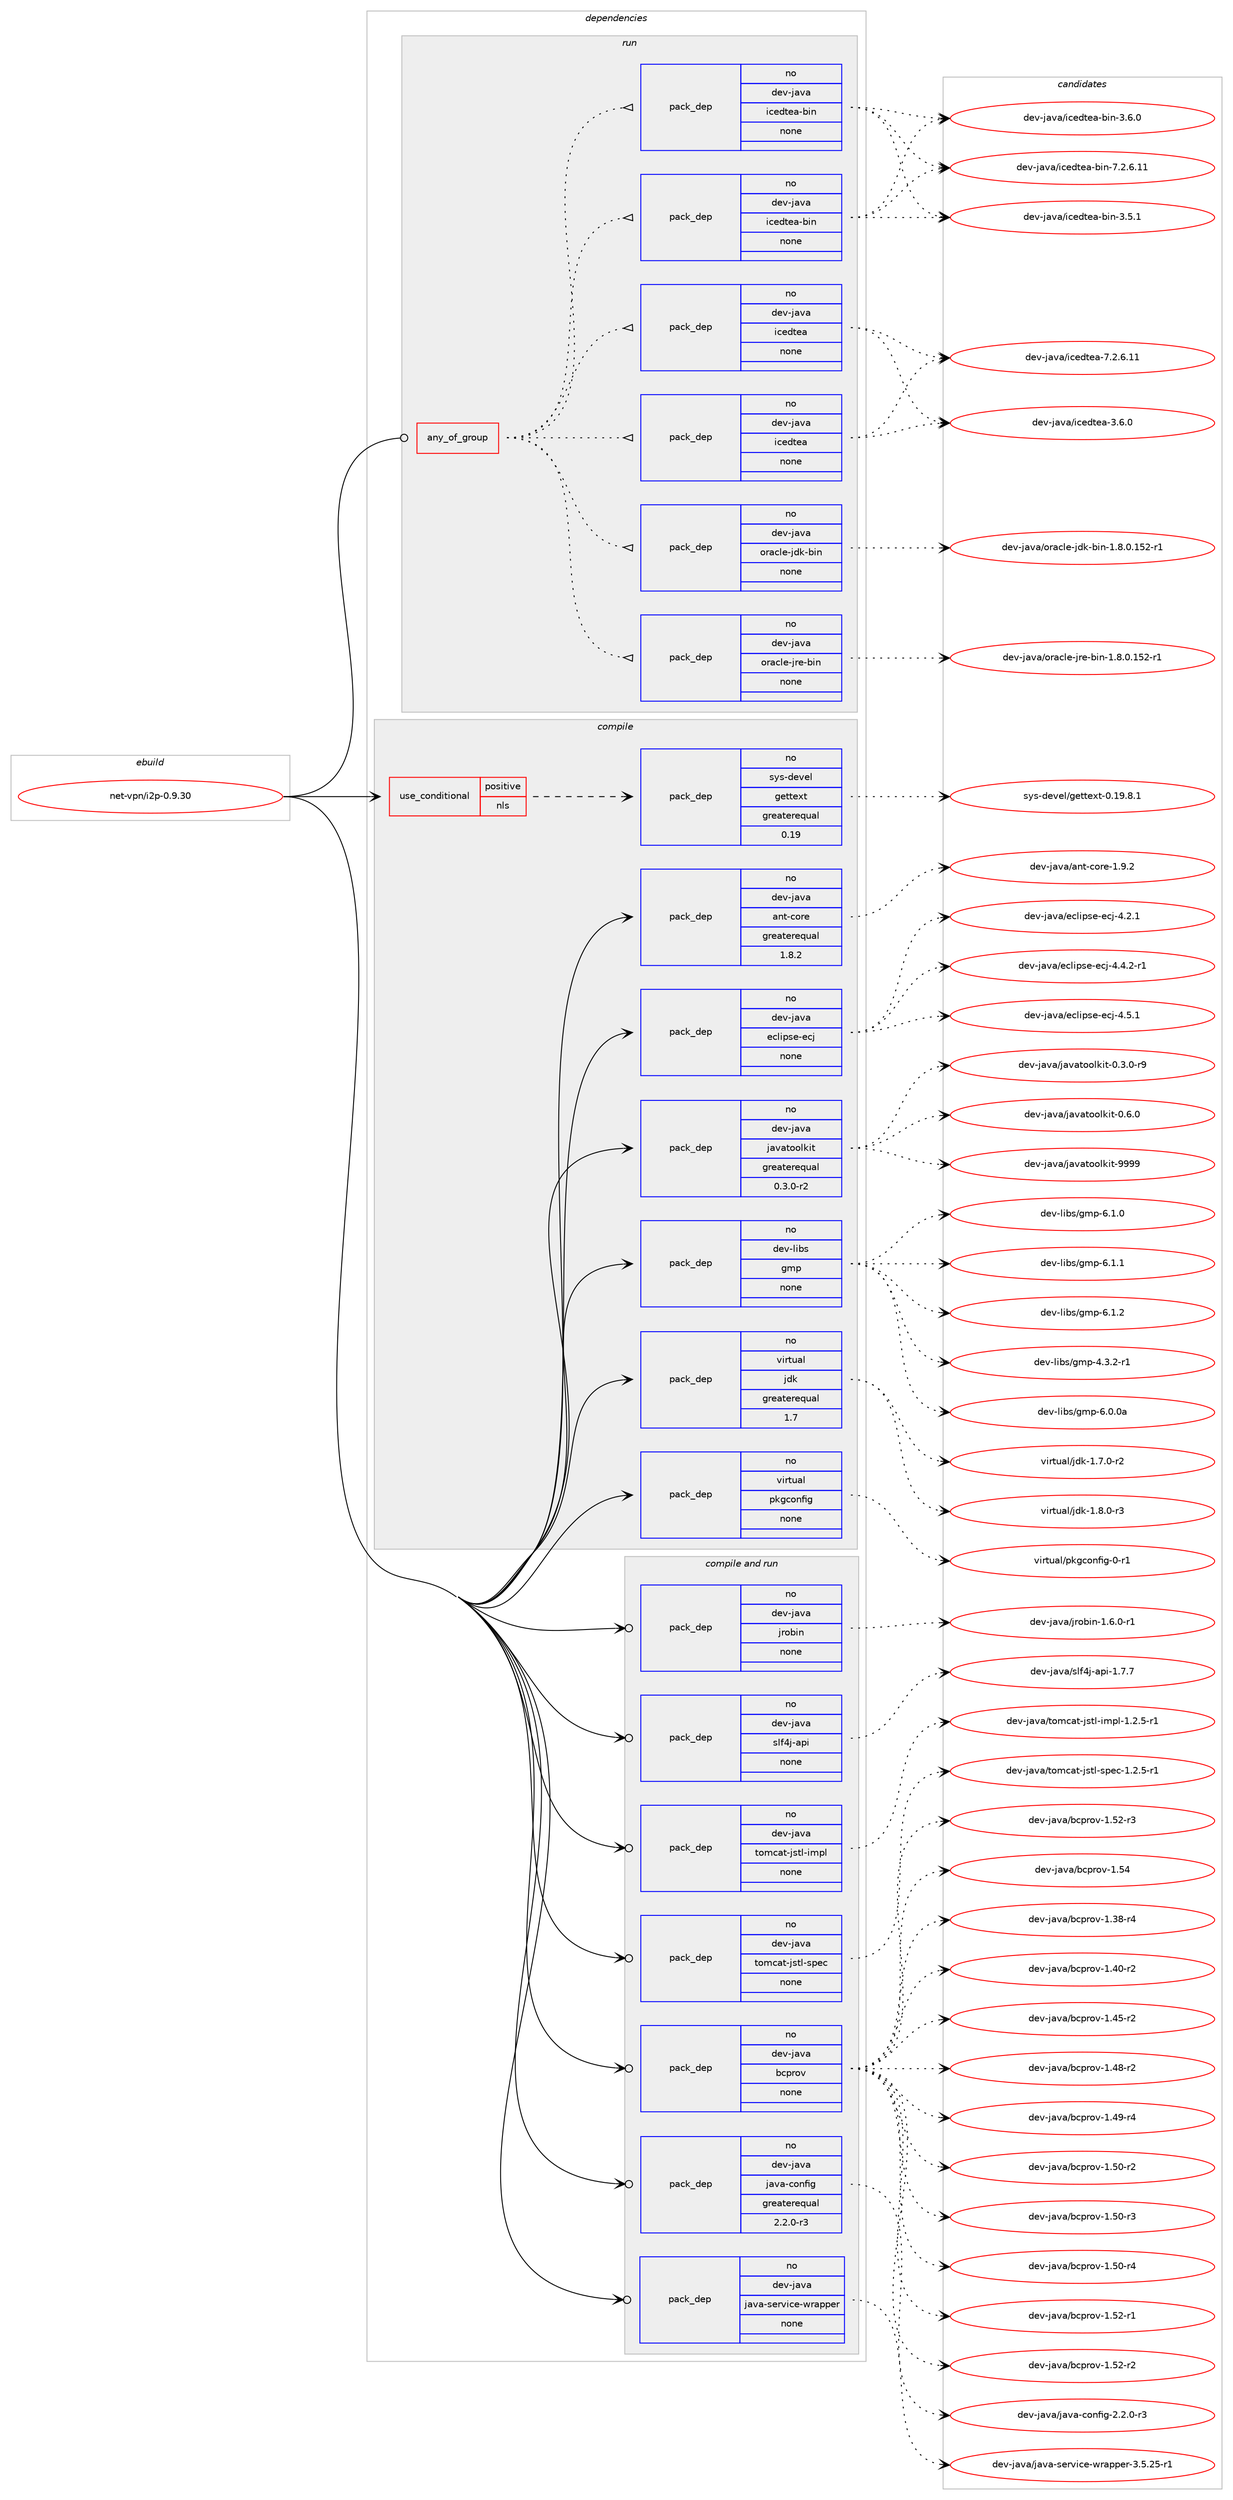 digraph prolog {

# *************
# Graph options
# *************

newrank=true;
concentrate=true;
compound=true;
graph [rankdir=LR,fontname=Helvetica,fontsize=10,ranksep=1.5];#, ranksep=2.5, nodesep=0.2];
edge  [arrowhead=vee];
node  [fontname=Helvetica,fontsize=10];

# **********
# The ebuild
# **********

subgraph cluster_leftcol {
color=gray;
rank=same;
label=<<i>ebuild</i>>;
id [label="net-vpn/i2p-0.9.30", color=red, width=4, href="../net-vpn/i2p-0.9.30.svg"];
}

# ****************
# The dependencies
# ****************

subgraph cluster_midcol {
color=gray;
label=<<i>dependencies</i>>;
subgraph cluster_compile {
fillcolor="#eeeeee";
style=filled;
label=<<i>compile</i>>;
subgraph cond108039 {
dependency437487 [label=<<TABLE BORDER="0" CELLBORDER="1" CELLSPACING="0" CELLPADDING="4"><TR><TD ROWSPAN="3" CELLPADDING="10">use_conditional</TD></TR><TR><TD>positive</TD></TR><TR><TD>nls</TD></TR></TABLE>>, shape=none, color=red];
subgraph pack321866 {
dependency437488 [label=<<TABLE BORDER="0" CELLBORDER="1" CELLSPACING="0" CELLPADDING="4" WIDTH="220"><TR><TD ROWSPAN="6" CELLPADDING="30">pack_dep</TD></TR><TR><TD WIDTH="110">no</TD></TR><TR><TD>sys-devel</TD></TR><TR><TD>gettext</TD></TR><TR><TD>greaterequal</TD></TR><TR><TD>0.19</TD></TR></TABLE>>, shape=none, color=blue];
}
dependency437487:e -> dependency437488:w [weight=20,style="dashed",arrowhead="vee"];
}
id:e -> dependency437487:w [weight=20,style="solid",arrowhead="vee"];
subgraph pack321867 {
dependency437489 [label=<<TABLE BORDER="0" CELLBORDER="1" CELLSPACING="0" CELLPADDING="4" WIDTH="220"><TR><TD ROWSPAN="6" CELLPADDING="30">pack_dep</TD></TR><TR><TD WIDTH="110">no</TD></TR><TR><TD>dev-java</TD></TR><TR><TD>ant-core</TD></TR><TR><TD>greaterequal</TD></TR><TR><TD>1.8.2</TD></TR></TABLE>>, shape=none, color=blue];
}
id:e -> dependency437489:w [weight=20,style="solid",arrowhead="vee"];
subgraph pack321868 {
dependency437490 [label=<<TABLE BORDER="0" CELLBORDER="1" CELLSPACING="0" CELLPADDING="4" WIDTH="220"><TR><TD ROWSPAN="6" CELLPADDING="30">pack_dep</TD></TR><TR><TD WIDTH="110">no</TD></TR><TR><TD>dev-java</TD></TR><TR><TD>eclipse-ecj</TD></TR><TR><TD>none</TD></TR><TR><TD></TD></TR></TABLE>>, shape=none, color=blue];
}
id:e -> dependency437490:w [weight=20,style="solid",arrowhead="vee"];
subgraph pack321869 {
dependency437491 [label=<<TABLE BORDER="0" CELLBORDER="1" CELLSPACING="0" CELLPADDING="4" WIDTH="220"><TR><TD ROWSPAN="6" CELLPADDING="30">pack_dep</TD></TR><TR><TD WIDTH="110">no</TD></TR><TR><TD>dev-java</TD></TR><TR><TD>javatoolkit</TD></TR><TR><TD>greaterequal</TD></TR><TR><TD>0.3.0-r2</TD></TR></TABLE>>, shape=none, color=blue];
}
id:e -> dependency437491:w [weight=20,style="solid",arrowhead="vee"];
subgraph pack321870 {
dependency437492 [label=<<TABLE BORDER="0" CELLBORDER="1" CELLSPACING="0" CELLPADDING="4" WIDTH="220"><TR><TD ROWSPAN="6" CELLPADDING="30">pack_dep</TD></TR><TR><TD WIDTH="110">no</TD></TR><TR><TD>dev-libs</TD></TR><TR><TD>gmp</TD></TR><TR><TD>none</TD></TR><TR><TD></TD></TR></TABLE>>, shape=none, color=blue];
}
id:e -> dependency437492:w [weight=20,style="solid",arrowhead="vee"];
subgraph pack321871 {
dependency437493 [label=<<TABLE BORDER="0" CELLBORDER="1" CELLSPACING="0" CELLPADDING="4" WIDTH="220"><TR><TD ROWSPAN="6" CELLPADDING="30">pack_dep</TD></TR><TR><TD WIDTH="110">no</TD></TR><TR><TD>virtual</TD></TR><TR><TD>jdk</TD></TR><TR><TD>greaterequal</TD></TR><TR><TD>1.7</TD></TR></TABLE>>, shape=none, color=blue];
}
id:e -> dependency437493:w [weight=20,style="solid",arrowhead="vee"];
subgraph pack321872 {
dependency437494 [label=<<TABLE BORDER="0" CELLBORDER="1" CELLSPACING="0" CELLPADDING="4" WIDTH="220"><TR><TD ROWSPAN="6" CELLPADDING="30">pack_dep</TD></TR><TR><TD WIDTH="110">no</TD></TR><TR><TD>virtual</TD></TR><TR><TD>pkgconfig</TD></TR><TR><TD>none</TD></TR><TR><TD></TD></TR></TABLE>>, shape=none, color=blue];
}
id:e -> dependency437494:w [weight=20,style="solid",arrowhead="vee"];
}
subgraph cluster_compileandrun {
fillcolor="#eeeeee";
style=filled;
label=<<i>compile and run</i>>;
subgraph pack321873 {
dependency437495 [label=<<TABLE BORDER="0" CELLBORDER="1" CELLSPACING="0" CELLPADDING="4" WIDTH="220"><TR><TD ROWSPAN="6" CELLPADDING="30">pack_dep</TD></TR><TR><TD WIDTH="110">no</TD></TR><TR><TD>dev-java</TD></TR><TR><TD>bcprov</TD></TR><TR><TD>none</TD></TR><TR><TD></TD></TR></TABLE>>, shape=none, color=blue];
}
id:e -> dependency437495:w [weight=20,style="solid",arrowhead="odotvee"];
subgraph pack321874 {
dependency437496 [label=<<TABLE BORDER="0" CELLBORDER="1" CELLSPACING="0" CELLPADDING="4" WIDTH="220"><TR><TD ROWSPAN="6" CELLPADDING="30">pack_dep</TD></TR><TR><TD WIDTH="110">no</TD></TR><TR><TD>dev-java</TD></TR><TR><TD>java-config</TD></TR><TR><TD>greaterequal</TD></TR><TR><TD>2.2.0-r3</TD></TR></TABLE>>, shape=none, color=blue];
}
id:e -> dependency437496:w [weight=20,style="solid",arrowhead="odotvee"];
subgraph pack321875 {
dependency437497 [label=<<TABLE BORDER="0" CELLBORDER="1" CELLSPACING="0" CELLPADDING="4" WIDTH="220"><TR><TD ROWSPAN="6" CELLPADDING="30">pack_dep</TD></TR><TR><TD WIDTH="110">no</TD></TR><TR><TD>dev-java</TD></TR><TR><TD>java-service-wrapper</TD></TR><TR><TD>none</TD></TR><TR><TD></TD></TR></TABLE>>, shape=none, color=blue];
}
id:e -> dependency437497:w [weight=20,style="solid",arrowhead="odotvee"];
subgraph pack321876 {
dependency437498 [label=<<TABLE BORDER="0" CELLBORDER="1" CELLSPACING="0" CELLPADDING="4" WIDTH="220"><TR><TD ROWSPAN="6" CELLPADDING="30">pack_dep</TD></TR><TR><TD WIDTH="110">no</TD></TR><TR><TD>dev-java</TD></TR><TR><TD>jrobin</TD></TR><TR><TD>none</TD></TR><TR><TD></TD></TR></TABLE>>, shape=none, color=blue];
}
id:e -> dependency437498:w [weight=20,style="solid",arrowhead="odotvee"];
subgraph pack321877 {
dependency437499 [label=<<TABLE BORDER="0" CELLBORDER="1" CELLSPACING="0" CELLPADDING="4" WIDTH="220"><TR><TD ROWSPAN="6" CELLPADDING="30">pack_dep</TD></TR><TR><TD WIDTH="110">no</TD></TR><TR><TD>dev-java</TD></TR><TR><TD>slf4j-api</TD></TR><TR><TD>none</TD></TR><TR><TD></TD></TR></TABLE>>, shape=none, color=blue];
}
id:e -> dependency437499:w [weight=20,style="solid",arrowhead="odotvee"];
subgraph pack321878 {
dependency437500 [label=<<TABLE BORDER="0" CELLBORDER="1" CELLSPACING="0" CELLPADDING="4" WIDTH="220"><TR><TD ROWSPAN="6" CELLPADDING="30">pack_dep</TD></TR><TR><TD WIDTH="110">no</TD></TR><TR><TD>dev-java</TD></TR><TR><TD>tomcat-jstl-impl</TD></TR><TR><TD>none</TD></TR><TR><TD></TD></TR></TABLE>>, shape=none, color=blue];
}
id:e -> dependency437500:w [weight=20,style="solid",arrowhead="odotvee"];
subgraph pack321879 {
dependency437501 [label=<<TABLE BORDER="0" CELLBORDER="1" CELLSPACING="0" CELLPADDING="4" WIDTH="220"><TR><TD ROWSPAN="6" CELLPADDING="30">pack_dep</TD></TR><TR><TD WIDTH="110">no</TD></TR><TR><TD>dev-java</TD></TR><TR><TD>tomcat-jstl-spec</TD></TR><TR><TD>none</TD></TR><TR><TD></TD></TR></TABLE>>, shape=none, color=blue];
}
id:e -> dependency437501:w [weight=20,style="solid",arrowhead="odotvee"];
}
subgraph cluster_run {
fillcolor="#eeeeee";
style=filled;
label=<<i>run</i>>;
subgraph any7345 {
dependency437502 [label=<<TABLE BORDER="0" CELLBORDER="1" CELLSPACING="0" CELLPADDING="4"><TR><TD CELLPADDING="10">any_of_group</TD></TR></TABLE>>, shape=none, color=red];subgraph pack321880 {
dependency437503 [label=<<TABLE BORDER="0" CELLBORDER="1" CELLSPACING="0" CELLPADDING="4" WIDTH="220"><TR><TD ROWSPAN="6" CELLPADDING="30">pack_dep</TD></TR><TR><TD WIDTH="110">no</TD></TR><TR><TD>dev-java</TD></TR><TR><TD>icedtea</TD></TR><TR><TD>none</TD></TR><TR><TD></TD></TR></TABLE>>, shape=none, color=blue];
}
dependency437502:e -> dependency437503:w [weight=20,style="dotted",arrowhead="oinv"];
subgraph pack321881 {
dependency437504 [label=<<TABLE BORDER="0" CELLBORDER="1" CELLSPACING="0" CELLPADDING="4" WIDTH="220"><TR><TD ROWSPAN="6" CELLPADDING="30">pack_dep</TD></TR><TR><TD WIDTH="110">no</TD></TR><TR><TD>dev-java</TD></TR><TR><TD>icedtea</TD></TR><TR><TD>none</TD></TR><TR><TD></TD></TR></TABLE>>, shape=none, color=blue];
}
dependency437502:e -> dependency437504:w [weight=20,style="dotted",arrowhead="oinv"];
subgraph pack321882 {
dependency437505 [label=<<TABLE BORDER="0" CELLBORDER="1" CELLSPACING="0" CELLPADDING="4" WIDTH="220"><TR><TD ROWSPAN="6" CELLPADDING="30">pack_dep</TD></TR><TR><TD WIDTH="110">no</TD></TR><TR><TD>dev-java</TD></TR><TR><TD>icedtea-bin</TD></TR><TR><TD>none</TD></TR><TR><TD></TD></TR></TABLE>>, shape=none, color=blue];
}
dependency437502:e -> dependency437505:w [weight=20,style="dotted",arrowhead="oinv"];
subgraph pack321883 {
dependency437506 [label=<<TABLE BORDER="0" CELLBORDER="1" CELLSPACING="0" CELLPADDING="4" WIDTH="220"><TR><TD ROWSPAN="6" CELLPADDING="30">pack_dep</TD></TR><TR><TD WIDTH="110">no</TD></TR><TR><TD>dev-java</TD></TR><TR><TD>icedtea-bin</TD></TR><TR><TD>none</TD></TR><TR><TD></TD></TR></TABLE>>, shape=none, color=blue];
}
dependency437502:e -> dependency437506:w [weight=20,style="dotted",arrowhead="oinv"];
subgraph pack321884 {
dependency437507 [label=<<TABLE BORDER="0" CELLBORDER="1" CELLSPACING="0" CELLPADDING="4" WIDTH="220"><TR><TD ROWSPAN="6" CELLPADDING="30">pack_dep</TD></TR><TR><TD WIDTH="110">no</TD></TR><TR><TD>dev-java</TD></TR><TR><TD>oracle-jre-bin</TD></TR><TR><TD>none</TD></TR><TR><TD></TD></TR></TABLE>>, shape=none, color=blue];
}
dependency437502:e -> dependency437507:w [weight=20,style="dotted",arrowhead="oinv"];
subgraph pack321885 {
dependency437508 [label=<<TABLE BORDER="0" CELLBORDER="1" CELLSPACING="0" CELLPADDING="4" WIDTH="220"><TR><TD ROWSPAN="6" CELLPADDING="30">pack_dep</TD></TR><TR><TD WIDTH="110">no</TD></TR><TR><TD>dev-java</TD></TR><TR><TD>oracle-jdk-bin</TD></TR><TR><TD>none</TD></TR><TR><TD></TD></TR></TABLE>>, shape=none, color=blue];
}
dependency437502:e -> dependency437508:w [weight=20,style="dotted",arrowhead="oinv"];
}
id:e -> dependency437502:w [weight=20,style="solid",arrowhead="odot"];
}
}

# **************
# The candidates
# **************

subgraph cluster_choices {
rank=same;
color=gray;
label=<<i>candidates</i>>;

subgraph choice321866 {
color=black;
nodesep=1;
choice1151211154510010111810110847103101116116101120116454846495746564649 [label="sys-devel/gettext-0.19.8.1", color=red, width=4,href="../sys-devel/gettext-0.19.8.1.svg"];
dependency437488:e -> choice1151211154510010111810110847103101116116101120116454846495746564649:w [style=dotted,weight="100"];
}
subgraph choice321867 {
color=black;
nodesep=1;
choice10010111845106971189747971101164599111114101454946574650 [label="dev-java/ant-core-1.9.2", color=red, width=4,href="../dev-java/ant-core-1.9.2.svg"];
dependency437489:e -> choice10010111845106971189747971101164599111114101454946574650:w [style=dotted,weight="100"];
}
subgraph choice321868 {
color=black;
nodesep=1;
choice10010111845106971189747101991081051121151014510199106455246504649 [label="dev-java/eclipse-ecj-4.2.1", color=red, width=4,href="../dev-java/eclipse-ecj-4.2.1.svg"];
choice100101118451069711897471019910810511211510145101991064552465246504511449 [label="dev-java/eclipse-ecj-4.4.2-r1", color=red, width=4,href="../dev-java/eclipse-ecj-4.4.2-r1.svg"];
choice10010111845106971189747101991081051121151014510199106455246534649 [label="dev-java/eclipse-ecj-4.5.1", color=red, width=4,href="../dev-java/eclipse-ecj-4.5.1.svg"];
dependency437490:e -> choice10010111845106971189747101991081051121151014510199106455246504649:w [style=dotted,weight="100"];
dependency437490:e -> choice100101118451069711897471019910810511211510145101991064552465246504511449:w [style=dotted,weight="100"];
dependency437490:e -> choice10010111845106971189747101991081051121151014510199106455246534649:w [style=dotted,weight="100"];
}
subgraph choice321869 {
color=black;
nodesep=1;
choice1001011184510697118974710697118971161111111081071051164548465146484511457 [label="dev-java/javatoolkit-0.3.0-r9", color=red, width=4,href="../dev-java/javatoolkit-0.3.0-r9.svg"];
choice100101118451069711897471069711897116111111108107105116454846544648 [label="dev-java/javatoolkit-0.6.0", color=red, width=4,href="../dev-java/javatoolkit-0.6.0.svg"];
choice1001011184510697118974710697118971161111111081071051164557575757 [label="dev-java/javatoolkit-9999", color=red, width=4,href="../dev-java/javatoolkit-9999.svg"];
dependency437491:e -> choice1001011184510697118974710697118971161111111081071051164548465146484511457:w [style=dotted,weight="100"];
dependency437491:e -> choice100101118451069711897471069711897116111111108107105116454846544648:w [style=dotted,weight="100"];
dependency437491:e -> choice1001011184510697118974710697118971161111111081071051164557575757:w [style=dotted,weight="100"];
}
subgraph choice321870 {
color=black;
nodesep=1;
choice1001011184510810598115471031091124552465146504511449 [label="dev-libs/gmp-4.3.2-r1", color=red, width=4,href="../dev-libs/gmp-4.3.2-r1.svg"];
choice10010111845108105981154710310911245544648464897 [label="dev-libs/gmp-6.0.0a", color=red, width=4,href="../dev-libs/gmp-6.0.0a.svg"];
choice100101118451081059811547103109112455446494648 [label="dev-libs/gmp-6.1.0", color=red, width=4,href="../dev-libs/gmp-6.1.0.svg"];
choice100101118451081059811547103109112455446494649 [label="dev-libs/gmp-6.1.1", color=red, width=4,href="../dev-libs/gmp-6.1.1.svg"];
choice100101118451081059811547103109112455446494650 [label="dev-libs/gmp-6.1.2", color=red, width=4,href="../dev-libs/gmp-6.1.2.svg"];
dependency437492:e -> choice1001011184510810598115471031091124552465146504511449:w [style=dotted,weight="100"];
dependency437492:e -> choice10010111845108105981154710310911245544648464897:w [style=dotted,weight="100"];
dependency437492:e -> choice100101118451081059811547103109112455446494648:w [style=dotted,weight="100"];
dependency437492:e -> choice100101118451081059811547103109112455446494649:w [style=dotted,weight="100"];
dependency437492:e -> choice100101118451081059811547103109112455446494650:w [style=dotted,weight="100"];
}
subgraph choice321871 {
color=black;
nodesep=1;
choice11810511411611797108471061001074549465546484511450 [label="virtual/jdk-1.7.0-r2", color=red, width=4,href="../virtual/jdk-1.7.0-r2.svg"];
choice11810511411611797108471061001074549465646484511451 [label="virtual/jdk-1.8.0-r3", color=red, width=4,href="../virtual/jdk-1.8.0-r3.svg"];
dependency437493:e -> choice11810511411611797108471061001074549465546484511450:w [style=dotted,weight="100"];
dependency437493:e -> choice11810511411611797108471061001074549465646484511451:w [style=dotted,weight="100"];
}
subgraph choice321872 {
color=black;
nodesep=1;
choice11810511411611797108471121071039911111010210510345484511449 [label="virtual/pkgconfig-0-r1", color=red, width=4,href="../virtual/pkgconfig-0-r1.svg"];
dependency437494:e -> choice11810511411611797108471121071039911111010210510345484511449:w [style=dotted,weight="100"];
}
subgraph choice321873 {
color=black;
nodesep=1;
choice10010111845106971189747989911211411111845494651564511452 [label="dev-java/bcprov-1.38-r4", color=red, width=4,href="../dev-java/bcprov-1.38-r4.svg"];
choice10010111845106971189747989911211411111845494652484511450 [label="dev-java/bcprov-1.40-r2", color=red, width=4,href="../dev-java/bcprov-1.40-r2.svg"];
choice10010111845106971189747989911211411111845494652534511450 [label="dev-java/bcprov-1.45-r2", color=red, width=4,href="../dev-java/bcprov-1.45-r2.svg"];
choice10010111845106971189747989911211411111845494652564511450 [label="dev-java/bcprov-1.48-r2", color=red, width=4,href="../dev-java/bcprov-1.48-r2.svg"];
choice10010111845106971189747989911211411111845494652574511452 [label="dev-java/bcprov-1.49-r4", color=red, width=4,href="../dev-java/bcprov-1.49-r4.svg"];
choice10010111845106971189747989911211411111845494653484511450 [label="dev-java/bcprov-1.50-r2", color=red, width=4,href="../dev-java/bcprov-1.50-r2.svg"];
choice10010111845106971189747989911211411111845494653484511451 [label="dev-java/bcprov-1.50-r3", color=red, width=4,href="../dev-java/bcprov-1.50-r3.svg"];
choice10010111845106971189747989911211411111845494653484511452 [label="dev-java/bcprov-1.50-r4", color=red, width=4,href="../dev-java/bcprov-1.50-r4.svg"];
choice10010111845106971189747989911211411111845494653504511449 [label="dev-java/bcprov-1.52-r1", color=red, width=4,href="../dev-java/bcprov-1.52-r1.svg"];
choice10010111845106971189747989911211411111845494653504511450 [label="dev-java/bcprov-1.52-r2", color=red, width=4,href="../dev-java/bcprov-1.52-r2.svg"];
choice10010111845106971189747989911211411111845494653504511451 [label="dev-java/bcprov-1.52-r3", color=red, width=4,href="../dev-java/bcprov-1.52-r3.svg"];
choice1001011184510697118974798991121141111184549465352 [label="dev-java/bcprov-1.54", color=red, width=4,href="../dev-java/bcprov-1.54.svg"];
dependency437495:e -> choice10010111845106971189747989911211411111845494651564511452:w [style=dotted,weight="100"];
dependency437495:e -> choice10010111845106971189747989911211411111845494652484511450:w [style=dotted,weight="100"];
dependency437495:e -> choice10010111845106971189747989911211411111845494652534511450:w [style=dotted,weight="100"];
dependency437495:e -> choice10010111845106971189747989911211411111845494652564511450:w [style=dotted,weight="100"];
dependency437495:e -> choice10010111845106971189747989911211411111845494652574511452:w [style=dotted,weight="100"];
dependency437495:e -> choice10010111845106971189747989911211411111845494653484511450:w [style=dotted,weight="100"];
dependency437495:e -> choice10010111845106971189747989911211411111845494653484511451:w [style=dotted,weight="100"];
dependency437495:e -> choice10010111845106971189747989911211411111845494653484511452:w [style=dotted,weight="100"];
dependency437495:e -> choice10010111845106971189747989911211411111845494653504511449:w [style=dotted,weight="100"];
dependency437495:e -> choice10010111845106971189747989911211411111845494653504511450:w [style=dotted,weight="100"];
dependency437495:e -> choice10010111845106971189747989911211411111845494653504511451:w [style=dotted,weight="100"];
dependency437495:e -> choice1001011184510697118974798991121141111184549465352:w [style=dotted,weight="100"];
}
subgraph choice321874 {
color=black;
nodesep=1;
choice10010111845106971189747106971189745991111101021051034550465046484511451 [label="dev-java/java-config-2.2.0-r3", color=red, width=4,href="../dev-java/java-config-2.2.0-r3.svg"];
dependency437496:e -> choice10010111845106971189747106971189745991111101021051034550465046484511451:w [style=dotted,weight="100"];
}
subgraph choice321875 {
color=black;
nodesep=1;
choice10010111845106971189747106971189745115101114118105991014511911497112112101114455146534650534511449 [label="dev-java/java-service-wrapper-3.5.25-r1", color=red, width=4,href="../dev-java/java-service-wrapper-3.5.25-r1.svg"];
dependency437497:e -> choice10010111845106971189747106971189745115101114118105991014511911497112112101114455146534650534511449:w [style=dotted,weight="100"];
}
subgraph choice321876 {
color=black;
nodesep=1;
choice10010111845106971189747106114111981051104549465446484511449 [label="dev-java/jrobin-1.6.0-r1", color=red, width=4,href="../dev-java/jrobin-1.6.0-r1.svg"];
dependency437498:e -> choice10010111845106971189747106114111981051104549465446484511449:w [style=dotted,weight="100"];
}
subgraph choice321877 {
color=black;
nodesep=1;
choice10010111845106971189747115108102521064597112105454946554655 [label="dev-java/slf4j-api-1.7.7", color=red, width=4,href="../dev-java/slf4j-api-1.7.7.svg"];
dependency437499:e -> choice10010111845106971189747115108102521064597112105454946554655:w [style=dotted,weight="100"];
}
subgraph choice321878 {
color=black;
nodesep=1;
choice10010111845106971189747116111109999711645106115116108451051091121084549465046534511449 [label="dev-java/tomcat-jstl-impl-1.2.5-r1", color=red, width=4,href="../dev-java/tomcat-jstl-impl-1.2.5-r1.svg"];
dependency437500:e -> choice10010111845106971189747116111109999711645106115116108451051091121084549465046534511449:w [style=dotted,weight="100"];
}
subgraph choice321879 {
color=black;
nodesep=1;
choice1001011184510697118974711611110999971164510611511610845115112101994549465046534511449 [label="dev-java/tomcat-jstl-spec-1.2.5-r1", color=red, width=4,href="../dev-java/tomcat-jstl-spec-1.2.5-r1.svg"];
dependency437501:e -> choice1001011184510697118974711611110999971164510611511610845115112101994549465046534511449:w [style=dotted,weight="100"];
}
subgraph choice321880 {
color=black;
nodesep=1;
choice100101118451069711897471059910110011610197455146544648 [label="dev-java/icedtea-3.6.0", color=red, width=4,href="../dev-java/icedtea-3.6.0.svg"];
choice100101118451069711897471059910110011610197455546504654464949 [label="dev-java/icedtea-7.2.6.11", color=red, width=4,href="../dev-java/icedtea-7.2.6.11.svg"];
dependency437503:e -> choice100101118451069711897471059910110011610197455146544648:w [style=dotted,weight="100"];
dependency437503:e -> choice100101118451069711897471059910110011610197455546504654464949:w [style=dotted,weight="100"];
}
subgraph choice321881 {
color=black;
nodesep=1;
choice100101118451069711897471059910110011610197455146544648 [label="dev-java/icedtea-3.6.0", color=red, width=4,href="../dev-java/icedtea-3.6.0.svg"];
choice100101118451069711897471059910110011610197455546504654464949 [label="dev-java/icedtea-7.2.6.11", color=red, width=4,href="../dev-java/icedtea-7.2.6.11.svg"];
dependency437504:e -> choice100101118451069711897471059910110011610197455146544648:w [style=dotted,weight="100"];
dependency437504:e -> choice100101118451069711897471059910110011610197455546504654464949:w [style=dotted,weight="100"];
}
subgraph choice321882 {
color=black;
nodesep=1;
choice1001011184510697118974710599101100116101974598105110455146534649 [label="dev-java/icedtea-bin-3.5.1", color=red, width=4,href="../dev-java/icedtea-bin-3.5.1.svg"];
choice1001011184510697118974710599101100116101974598105110455146544648 [label="dev-java/icedtea-bin-3.6.0", color=red, width=4,href="../dev-java/icedtea-bin-3.6.0.svg"];
choice1001011184510697118974710599101100116101974598105110455546504654464949 [label="dev-java/icedtea-bin-7.2.6.11", color=red, width=4,href="../dev-java/icedtea-bin-7.2.6.11.svg"];
dependency437505:e -> choice1001011184510697118974710599101100116101974598105110455146534649:w [style=dotted,weight="100"];
dependency437505:e -> choice1001011184510697118974710599101100116101974598105110455146544648:w [style=dotted,weight="100"];
dependency437505:e -> choice1001011184510697118974710599101100116101974598105110455546504654464949:w [style=dotted,weight="100"];
}
subgraph choice321883 {
color=black;
nodesep=1;
choice1001011184510697118974710599101100116101974598105110455146534649 [label="dev-java/icedtea-bin-3.5.1", color=red, width=4,href="../dev-java/icedtea-bin-3.5.1.svg"];
choice1001011184510697118974710599101100116101974598105110455146544648 [label="dev-java/icedtea-bin-3.6.0", color=red, width=4,href="../dev-java/icedtea-bin-3.6.0.svg"];
choice1001011184510697118974710599101100116101974598105110455546504654464949 [label="dev-java/icedtea-bin-7.2.6.11", color=red, width=4,href="../dev-java/icedtea-bin-7.2.6.11.svg"];
dependency437506:e -> choice1001011184510697118974710599101100116101974598105110455146534649:w [style=dotted,weight="100"];
dependency437506:e -> choice1001011184510697118974710599101100116101974598105110455146544648:w [style=dotted,weight="100"];
dependency437506:e -> choice1001011184510697118974710599101100116101974598105110455546504654464949:w [style=dotted,weight="100"];
}
subgraph choice321884 {
color=black;
nodesep=1;
choice100101118451069711897471111149799108101451061141014598105110454946564648464953504511449 [label="dev-java/oracle-jre-bin-1.8.0.152-r1", color=red, width=4,href="../dev-java/oracle-jre-bin-1.8.0.152-r1.svg"];
dependency437507:e -> choice100101118451069711897471111149799108101451061141014598105110454946564648464953504511449:w [style=dotted,weight="100"];
}
subgraph choice321885 {
color=black;
nodesep=1;
choice100101118451069711897471111149799108101451061001074598105110454946564648464953504511449 [label="dev-java/oracle-jdk-bin-1.8.0.152-r1", color=red, width=4,href="../dev-java/oracle-jdk-bin-1.8.0.152-r1.svg"];
dependency437508:e -> choice100101118451069711897471111149799108101451061001074598105110454946564648464953504511449:w [style=dotted,weight="100"];
}
}

}
